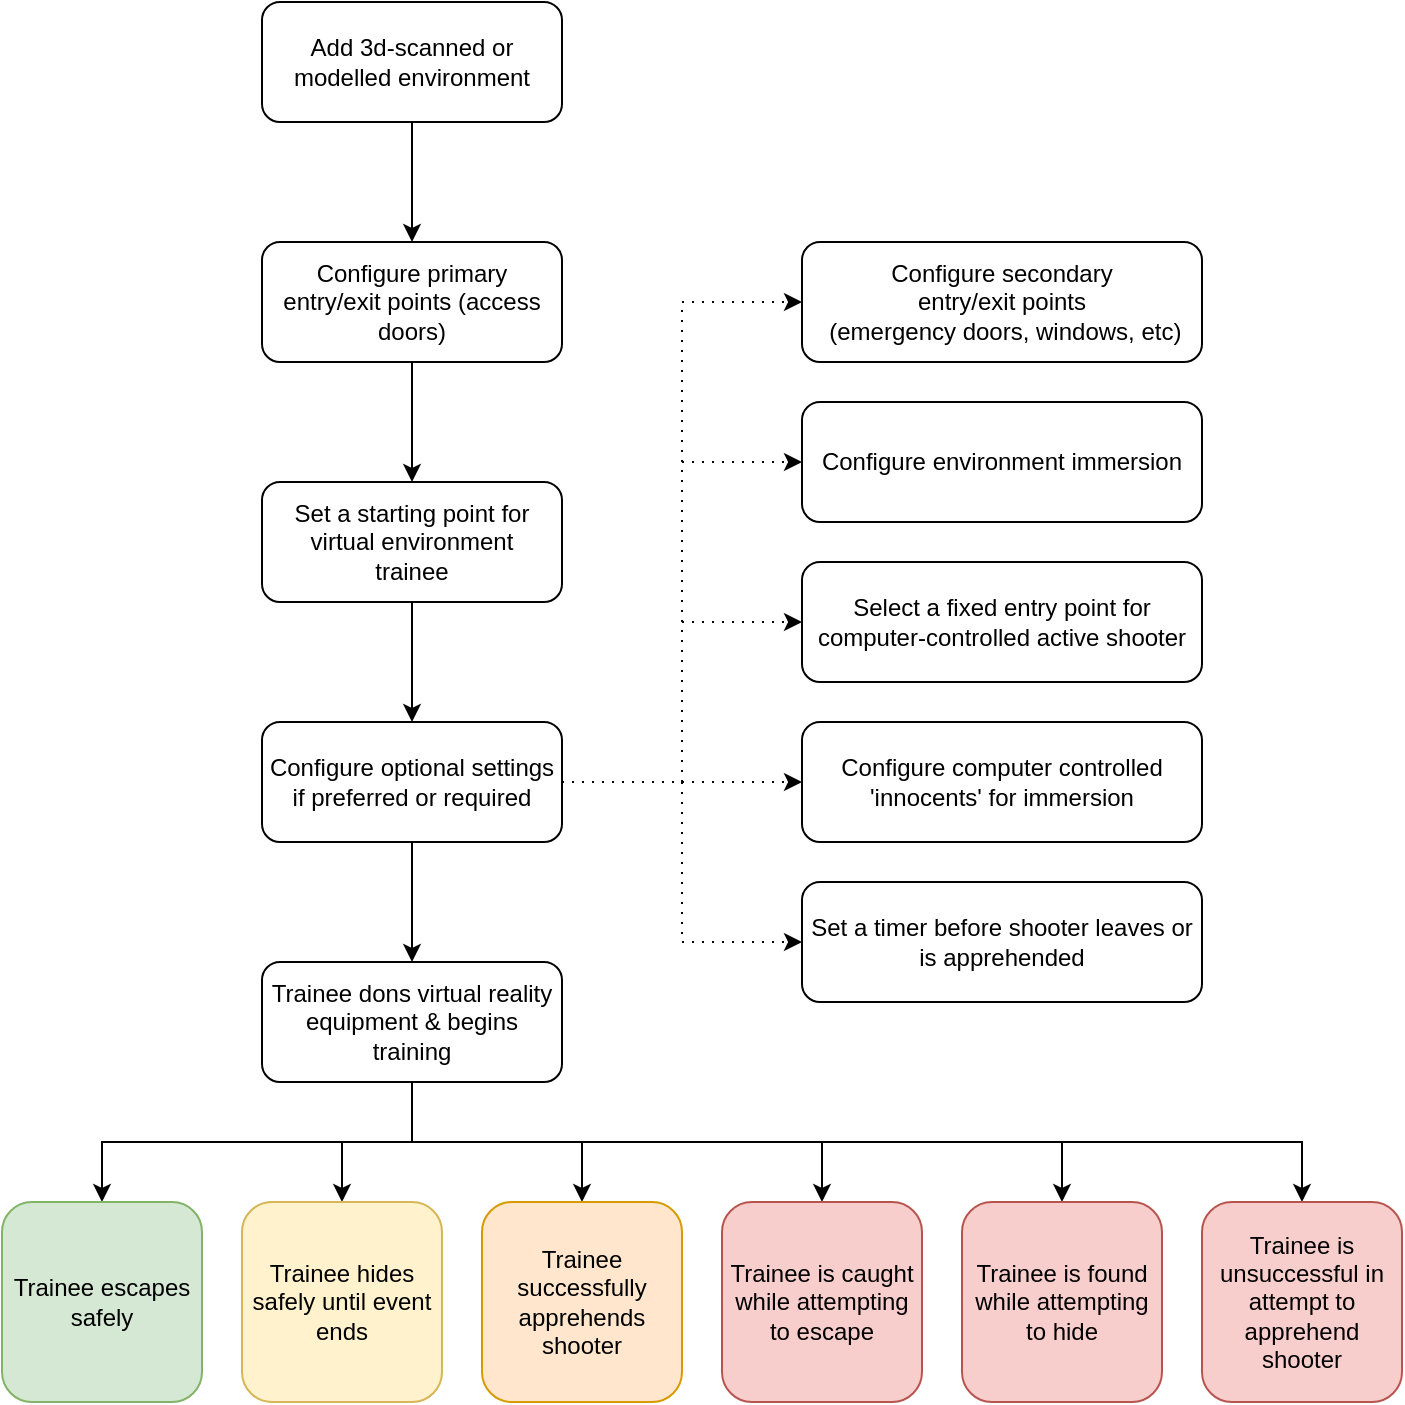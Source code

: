 <mxfile version="20.2.3"><diagram id="9dNTB6ra2lTM_esY-2N1" name="Page-1"><mxGraphModel dx="2844" dy="1590" grid="1" gridSize="10" guides="1" tooltips="1" connect="1" arrows="1" fold="1" page="1" pageScale="1" pageWidth="850" pageHeight="900" math="0" shadow="0"><root><mxCell id="0"/><mxCell id="1" parent="0"/><mxCell id="6bza0f_wjLC8BWIq-zJQ-25" style="edgeStyle=orthogonalEdgeStyle;rounded=0;orthogonalLoop=1;jettySize=auto;html=1;exitX=0.5;exitY=1;exitDx=0;exitDy=0;entryX=0.5;entryY=0;entryDx=0;entryDy=0;" edge="1" parent="1" source="6bza0f_wjLC8BWIq-zJQ-20" target="6bza0f_wjLC8BWIq-zJQ-21"><mxGeometry relative="1" as="geometry"/></mxCell><mxCell id="6bza0f_wjLC8BWIq-zJQ-20" value="Add 3d-scanned or modelled environment" style="rounded=1;whiteSpace=wrap;html=1;" vertex="1" parent="1"><mxGeometry x="205" y="80" width="150" height="60" as="geometry"/></mxCell><mxCell id="6bza0f_wjLC8BWIq-zJQ-36" style="edgeStyle=orthogonalEdgeStyle;rounded=0;orthogonalLoop=1;jettySize=auto;html=1;exitX=0.5;exitY=1;exitDx=0;exitDy=0;entryX=0.5;entryY=0;entryDx=0;entryDy=0;" edge="1" parent="1" source="6bza0f_wjLC8BWIq-zJQ-21" target="6bza0f_wjLC8BWIq-zJQ-30"><mxGeometry relative="1" as="geometry"/></mxCell><mxCell id="6bza0f_wjLC8BWIq-zJQ-21" value="&lt;div&gt;Configure primary&lt;/div&gt;&lt;div&gt;entry/exit points (access doors)&lt;br&gt;&lt;/div&gt;" style="rounded=1;whiteSpace=wrap;html=1;" vertex="1" parent="1"><mxGeometry x="205" y="200" width="150" height="60" as="geometry"/></mxCell><mxCell id="6bza0f_wjLC8BWIq-zJQ-23" value="&lt;div&gt;Configure secondary&lt;/div&gt;&lt;div&gt;entry/exit points&lt;br&gt;&lt;/div&gt;&amp;nbsp;(emergency doors, windows, etc)" style="rounded=1;whiteSpace=wrap;html=1;" vertex="1" parent="1"><mxGeometry x="475" y="200" width="200" height="60" as="geometry"/></mxCell><mxCell id="6bza0f_wjLC8BWIq-zJQ-51" style="edgeStyle=orthogonalEdgeStyle;rounded=0;orthogonalLoop=1;jettySize=auto;html=1;exitX=0.5;exitY=1;exitDx=0;exitDy=0;entryX=0.5;entryY=0;entryDx=0;entryDy=0;" edge="1" parent="1" source="6bza0f_wjLC8BWIq-zJQ-30" target="6bza0f_wjLC8BWIq-zJQ-50"><mxGeometry relative="1" as="geometry"/></mxCell><mxCell id="6bza0f_wjLC8BWIq-zJQ-30" value="&lt;div&gt;Set a starting point for&lt;/div&gt;&lt;div&gt;virtual environment&lt;/div&gt;&lt;div&gt;trainee&lt;br&gt;&lt;/div&gt;" style="rounded=1;whiteSpace=wrap;html=1;" vertex="1" parent="1"><mxGeometry x="205" y="320" width="150" height="60" as="geometry"/></mxCell><mxCell id="6bza0f_wjLC8BWIq-zJQ-31" value="&lt;div&gt;Select a fixed entry point for&lt;/div&gt;&lt;div&gt;computer-controlled active shooter&lt;br&gt;&lt;/div&gt;" style="rounded=1;whiteSpace=wrap;html=1;" vertex="1" parent="1"><mxGeometry x="475" y="360" width="200" height="60" as="geometry"/></mxCell><mxCell id="6bza0f_wjLC8BWIq-zJQ-83" style="edgeStyle=orthogonalEdgeStyle;rounded=0;orthogonalLoop=1;jettySize=auto;html=1;exitX=0.5;exitY=1;exitDx=0;exitDy=0;entryX=0.5;entryY=0;entryDx=0;entryDy=0;" edge="1" parent="1" source="6bza0f_wjLC8BWIq-zJQ-38" target="6bza0f_wjLC8BWIq-zJQ-69"><mxGeometry relative="1" as="geometry"/></mxCell><mxCell id="6bza0f_wjLC8BWIq-zJQ-84" style="edgeStyle=orthogonalEdgeStyle;rounded=0;orthogonalLoop=1;jettySize=auto;html=1;exitX=0.5;exitY=1;exitDx=0;exitDy=0;entryX=0.5;entryY=0;entryDx=0;entryDy=0;" edge="1" parent="1" source="6bza0f_wjLC8BWIq-zJQ-38" target="6bza0f_wjLC8BWIq-zJQ-78"><mxGeometry relative="1" as="geometry"/></mxCell><mxCell id="6bza0f_wjLC8BWIq-zJQ-85" style="edgeStyle=orthogonalEdgeStyle;rounded=0;orthogonalLoop=1;jettySize=auto;html=1;exitX=0.5;exitY=1;exitDx=0;exitDy=0;entryX=0.5;entryY=0;entryDx=0;entryDy=0;" edge="1" parent="1" source="6bza0f_wjLC8BWIq-zJQ-38" target="6bza0f_wjLC8BWIq-zJQ-79"><mxGeometry relative="1" as="geometry"/></mxCell><mxCell id="6bza0f_wjLC8BWIq-zJQ-86" style="edgeStyle=orthogonalEdgeStyle;rounded=0;orthogonalLoop=1;jettySize=auto;html=1;exitX=0.5;exitY=1;exitDx=0;exitDy=0;entryX=0.5;entryY=0;entryDx=0;entryDy=0;" edge="1" parent="1" source="6bza0f_wjLC8BWIq-zJQ-38" target="6bza0f_wjLC8BWIq-zJQ-80"><mxGeometry relative="1" as="geometry"/></mxCell><mxCell id="6bza0f_wjLC8BWIq-zJQ-87" style="edgeStyle=orthogonalEdgeStyle;rounded=0;orthogonalLoop=1;jettySize=auto;html=1;exitX=0.5;exitY=1;exitDx=0;exitDy=0;entryX=0.5;entryY=0;entryDx=0;entryDy=0;" edge="1" parent="1" source="6bza0f_wjLC8BWIq-zJQ-38" target="6bza0f_wjLC8BWIq-zJQ-81"><mxGeometry relative="1" as="geometry"/></mxCell><mxCell id="6bza0f_wjLC8BWIq-zJQ-88" style="edgeStyle=orthogonalEdgeStyle;rounded=0;orthogonalLoop=1;jettySize=auto;html=1;exitX=0.5;exitY=1;exitDx=0;exitDy=0;entryX=0.5;entryY=0;entryDx=0;entryDy=0;" edge="1" parent="1" source="6bza0f_wjLC8BWIq-zJQ-38" target="6bza0f_wjLC8BWIq-zJQ-82"><mxGeometry relative="1" as="geometry"/></mxCell><mxCell id="6bza0f_wjLC8BWIq-zJQ-38" value="&lt;div&gt;Trainee dons virtual reality&lt;/div&gt;&lt;div&gt;equipment &amp;amp; begins training&lt;br&gt;&lt;/div&gt;" style="rounded=1;whiteSpace=wrap;html=1;" vertex="1" parent="1"><mxGeometry x="205" y="560" width="150" height="60" as="geometry"/></mxCell><mxCell id="6bza0f_wjLC8BWIq-zJQ-40" value="Configure computer controlled 'innocents' for immersion " style="rounded=1;whiteSpace=wrap;html=1;" vertex="1" parent="1"><mxGeometry x="475" y="440" width="200" height="60" as="geometry"/></mxCell><mxCell id="6bza0f_wjLC8BWIq-zJQ-44" value="&lt;div&gt;Configure environment immersion&lt;/div&gt;" style="rounded=1;whiteSpace=wrap;html=1;" vertex="1" parent="1"><mxGeometry x="475" y="280" width="200" height="60" as="geometry"/></mxCell><mxCell id="6bza0f_wjLC8BWIq-zJQ-52" style="edgeStyle=orthogonalEdgeStyle;rounded=0;orthogonalLoop=1;jettySize=auto;html=1;exitX=0.5;exitY=1;exitDx=0;exitDy=0;entryX=0.5;entryY=0;entryDx=0;entryDy=0;" edge="1" parent="1" source="6bza0f_wjLC8BWIq-zJQ-50" target="6bza0f_wjLC8BWIq-zJQ-38"><mxGeometry relative="1" as="geometry"/></mxCell><mxCell id="6bza0f_wjLC8BWIq-zJQ-89" style="edgeStyle=orthogonalEdgeStyle;rounded=0;orthogonalLoop=1;jettySize=auto;html=1;exitX=1;exitY=0.5;exitDx=0;exitDy=0;entryX=0;entryY=0.5;entryDx=0;entryDy=0;dashed=1;dashPattern=1 4;" edge="1" parent="1" source="6bza0f_wjLC8BWIq-zJQ-50" target="6bza0f_wjLC8BWIq-zJQ-23"><mxGeometry relative="1" as="geometry"/></mxCell><mxCell id="6bza0f_wjLC8BWIq-zJQ-90" style="edgeStyle=orthogonalEdgeStyle;rounded=0;orthogonalLoop=1;jettySize=auto;html=1;exitX=1;exitY=0.5;exitDx=0;exitDy=0;entryX=0;entryY=0.5;entryDx=0;entryDy=0;dashed=1;dashPattern=1 4;" edge="1" parent="1" source="6bza0f_wjLC8BWIq-zJQ-50" target="6bza0f_wjLC8BWIq-zJQ-44"><mxGeometry relative="1" as="geometry"/></mxCell><mxCell id="6bza0f_wjLC8BWIq-zJQ-91" style="edgeStyle=orthogonalEdgeStyle;rounded=0;orthogonalLoop=1;jettySize=auto;html=1;exitX=1;exitY=0.5;exitDx=0;exitDy=0;entryX=0;entryY=0.5;entryDx=0;entryDy=0;dashed=1;dashPattern=1 4;" edge="1" parent="1" source="6bza0f_wjLC8BWIq-zJQ-50" target="6bza0f_wjLC8BWIq-zJQ-31"><mxGeometry relative="1" as="geometry"/></mxCell><mxCell id="6bza0f_wjLC8BWIq-zJQ-92" style="edgeStyle=orthogonalEdgeStyle;rounded=0;orthogonalLoop=1;jettySize=auto;html=1;exitX=1;exitY=0.5;exitDx=0;exitDy=0;entryX=0;entryY=0.5;entryDx=0;entryDy=0;dashed=1;dashPattern=1 4;" edge="1" parent="1" source="6bza0f_wjLC8BWIq-zJQ-50" target="6bza0f_wjLC8BWIq-zJQ-40"><mxGeometry relative="1" as="geometry"/></mxCell><mxCell id="6bza0f_wjLC8BWIq-zJQ-93" style="edgeStyle=orthogonalEdgeStyle;rounded=0;orthogonalLoop=1;jettySize=auto;html=1;exitX=1;exitY=0.5;exitDx=0;exitDy=0;entryX=0;entryY=0.5;entryDx=0;entryDy=0;dashed=1;dashPattern=1 4;" edge="1" parent="1" source="6bza0f_wjLC8BWIq-zJQ-50" target="6bza0f_wjLC8BWIq-zJQ-53"><mxGeometry relative="1" as="geometry"/></mxCell><mxCell id="6bza0f_wjLC8BWIq-zJQ-50" value="&lt;div&gt;Configure optional settings if preferred or required&lt;br&gt;&lt;/div&gt;" style="rounded=1;whiteSpace=wrap;html=1;" vertex="1" parent="1"><mxGeometry x="205" y="440" width="150" height="60" as="geometry"/></mxCell><mxCell id="6bza0f_wjLC8BWIq-zJQ-53" value="Set a timer before shooter leaves or is apprehended" style="rounded=1;whiteSpace=wrap;html=1;" vertex="1" parent="1"><mxGeometry x="475" y="520" width="200" height="60" as="geometry"/></mxCell><mxCell id="6bza0f_wjLC8BWIq-zJQ-69" value="Trainee escapes safely" style="rounded=1;whiteSpace=wrap;html=1;fillColor=#d5e8d4;strokeColor=#82b366;" vertex="1" parent="1"><mxGeometry x="75" y="680" width="100" height="100" as="geometry"/></mxCell><mxCell id="6bza0f_wjLC8BWIq-zJQ-78" value="&lt;div&gt;Trainee hides safely until event ends&lt;br&gt;&lt;/div&gt;" style="rounded=1;whiteSpace=wrap;html=1;fillColor=#fff2cc;strokeColor=#d6b656;" vertex="1" parent="1"><mxGeometry x="195" y="680" width="100" height="100" as="geometry"/></mxCell><mxCell id="6bza0f_wjLC8BWIq-zJQ-79" value="Trainee successfully apprehends shooter" style="rounded=1;whiteSpace=wrap;html=1;fillColor=#ffe6cc;strokeColor=#d79b00;" vertex="1" parent="1"><mxGeometry x="315" y="680" width="100" height="100" as="geometry"/></mxCell><mxCell id="6bza0f_wjLC8BWIq-zJQ-80" value="Trainee is caught while attempting to escape" style="rounded=1;whiteSpace=wrap;html=1;fillColor=#f8cecc;strokeColor=#b85450;" vertex="1" parent="1"><mxGeometry x="435" y="680" width="100" height="100" as="geometry"/></mxCell><mxCell id="6bza0f_wjLC8BWIq-zJQ-81" value="Trainee is found while attempting to hide" style="rounded=1;whiteSpace=wrap;html=1;fillColor=#f8cecc;strokeColor=#b85450;" vertex="1" parent="1"><mxGeometry x="555" y="680" width="100" height="100" as="geometry"/></mxCell><mxCell id="6bza0f_wjLC8BWIq-zJQ-82" value="Trainee is unsuccessful in attempt to apprehend shooter" style="rounded=1;whiteSpace=wrap;html=1;fillColor=#f8cecc;strokeColor=#b85450;" vertex="1" parent="1"><mxGeometry x="675" y="680" width="100" height="100" as="geometry"/></mxCell></root></mxGraphModel></diagram></mxfile>
